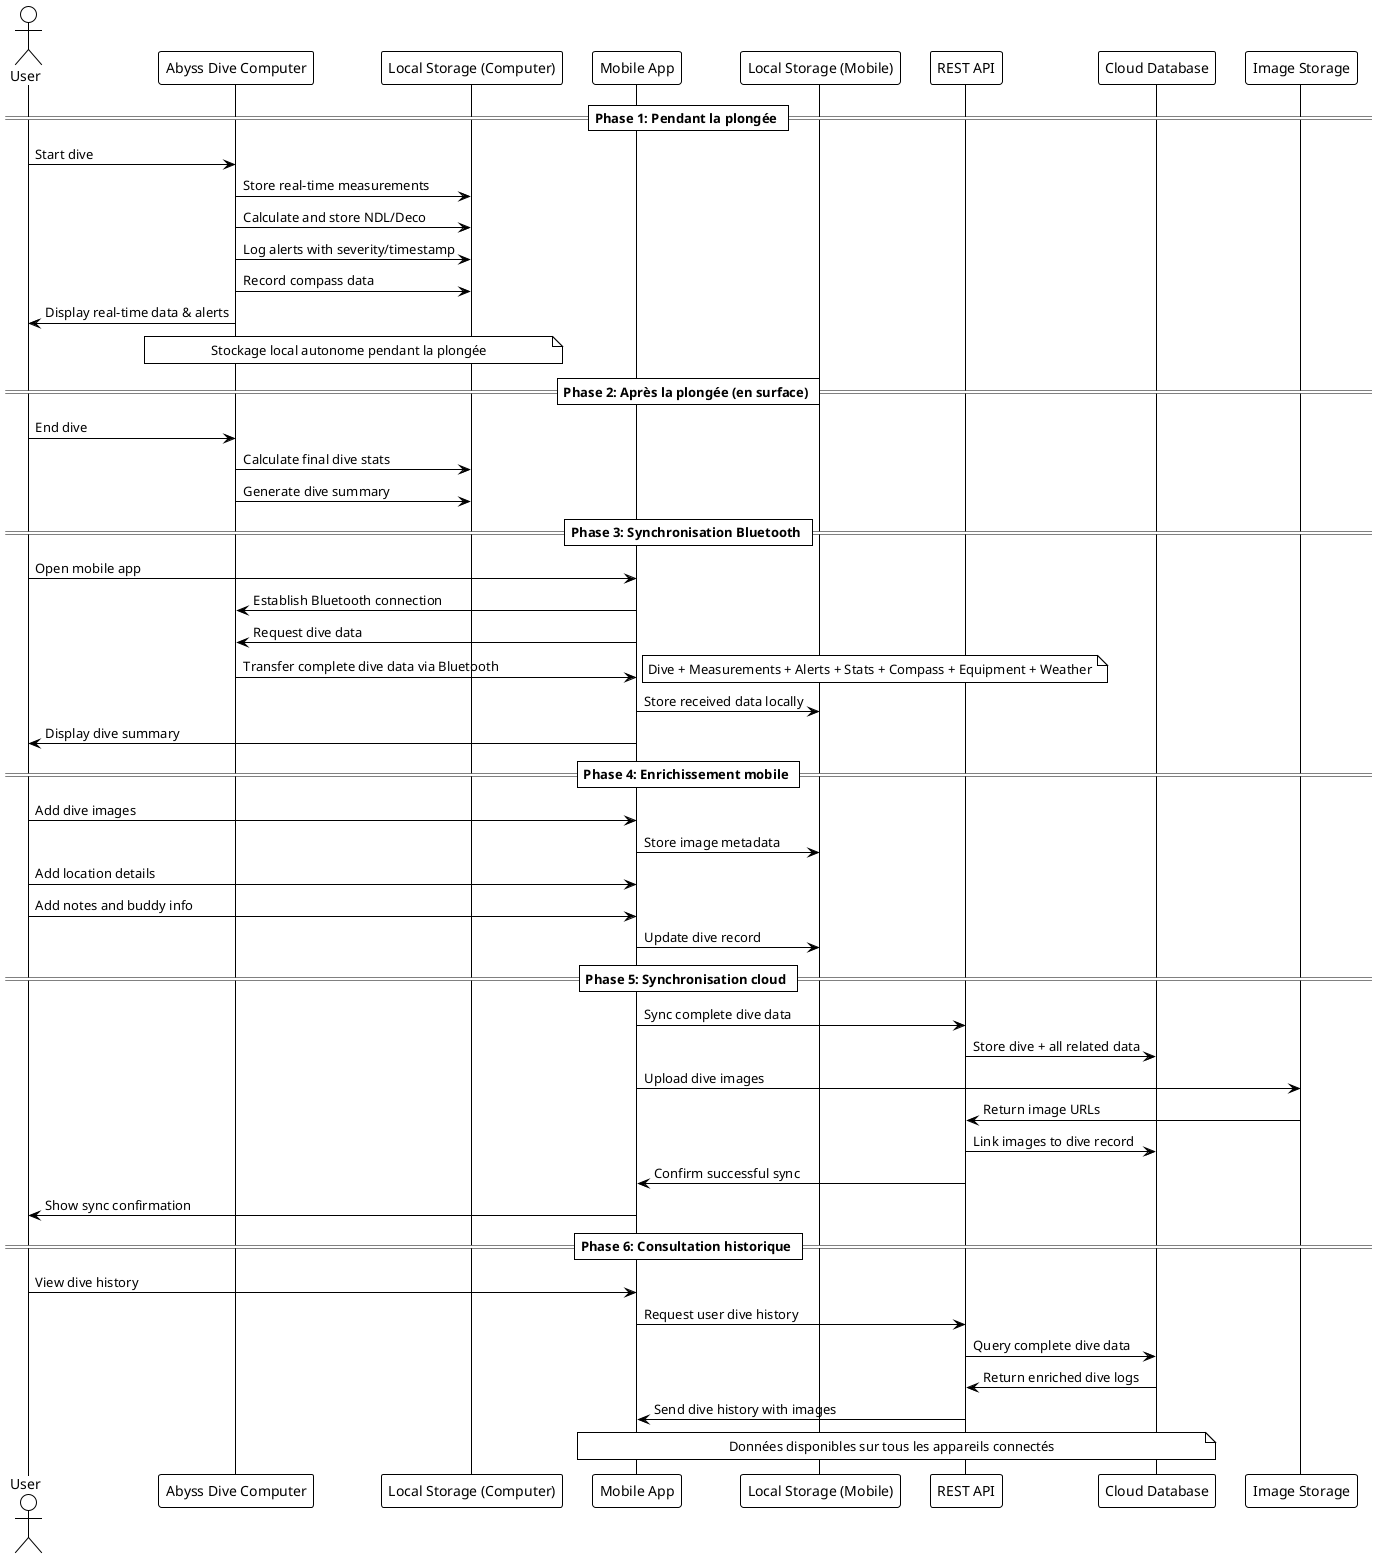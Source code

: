 @startuml
!theme plain

actor User as U
participant "Abyss Dive Computer" as ADC
participant "Local Storage (Computer)" as LSC
participant "Mobile App" as MA
participant "Local Storage (Mobile)" as LSM
participant "REST API" as API
participant "Cloud Database" as CDB
participant "Image Storage" as IS

== Phase 1: Pendant la plongée ==
U -> ADC : Start dive
ADC -> LSC : Store real-time measurements
ADC -> LSC : Calculate and store NDL/Deco
ADC -> LSC : Log alerts with severity/timestamp
ADC -> LSC : Record compass data
ADC -> U : Display real-time data & alerts

note over ADC, LSC : Stockage local autonome pendant la plongée

== Phase 2: Après la plongée (en surface) ==
U -> ADC : End dive
ADC -> LSC : Calculate final dive stats
ADC -> LSC : Generate dive summary

== Phase 3: Synchronisation Bluetooth ==
U -> MA : Open mobile app
MA -> ADC : Establish Bluetooth connection
MA -> ADC : Request dive data
ADC -> MA : Transfer complete dive data via Bluetooth
note right : Dive + Measurements + Alerts + Stats + Compass + Equipment + Weather
MA -> LSM : Store received data locally
MA -> U : Display dive summary

== Phase 4: Enrichissement mobile ==
U -> MA : Add dive images
MA -> LSM : Store image metadata
U -> MA : Add location details
U -> MA : Add notes and buddy info
MA -> LSM : Update dive record

== Phase 5: Synchronisation cloud ==
MA -> API : Sync complete dive data
API -> CDB : Store dive + all related data
MA -> IS : Upload dive images
IS -> API : Return image URLs
API -> CDB : Link images to dive record
API -> MA : Confirm successful sync
MA -> U : Show sync confirmation

== Phase 6: Consultation historique ==
U -> MA : View dive history
MA -> API : Request user dive history
API -> CDB : Query complete dive data
CDB -> API : Return enriched dive logs
API -> MA : Send dive history with images

note over MA, CDB : Données disponibles sur tous les appareils connectés

@enduml
